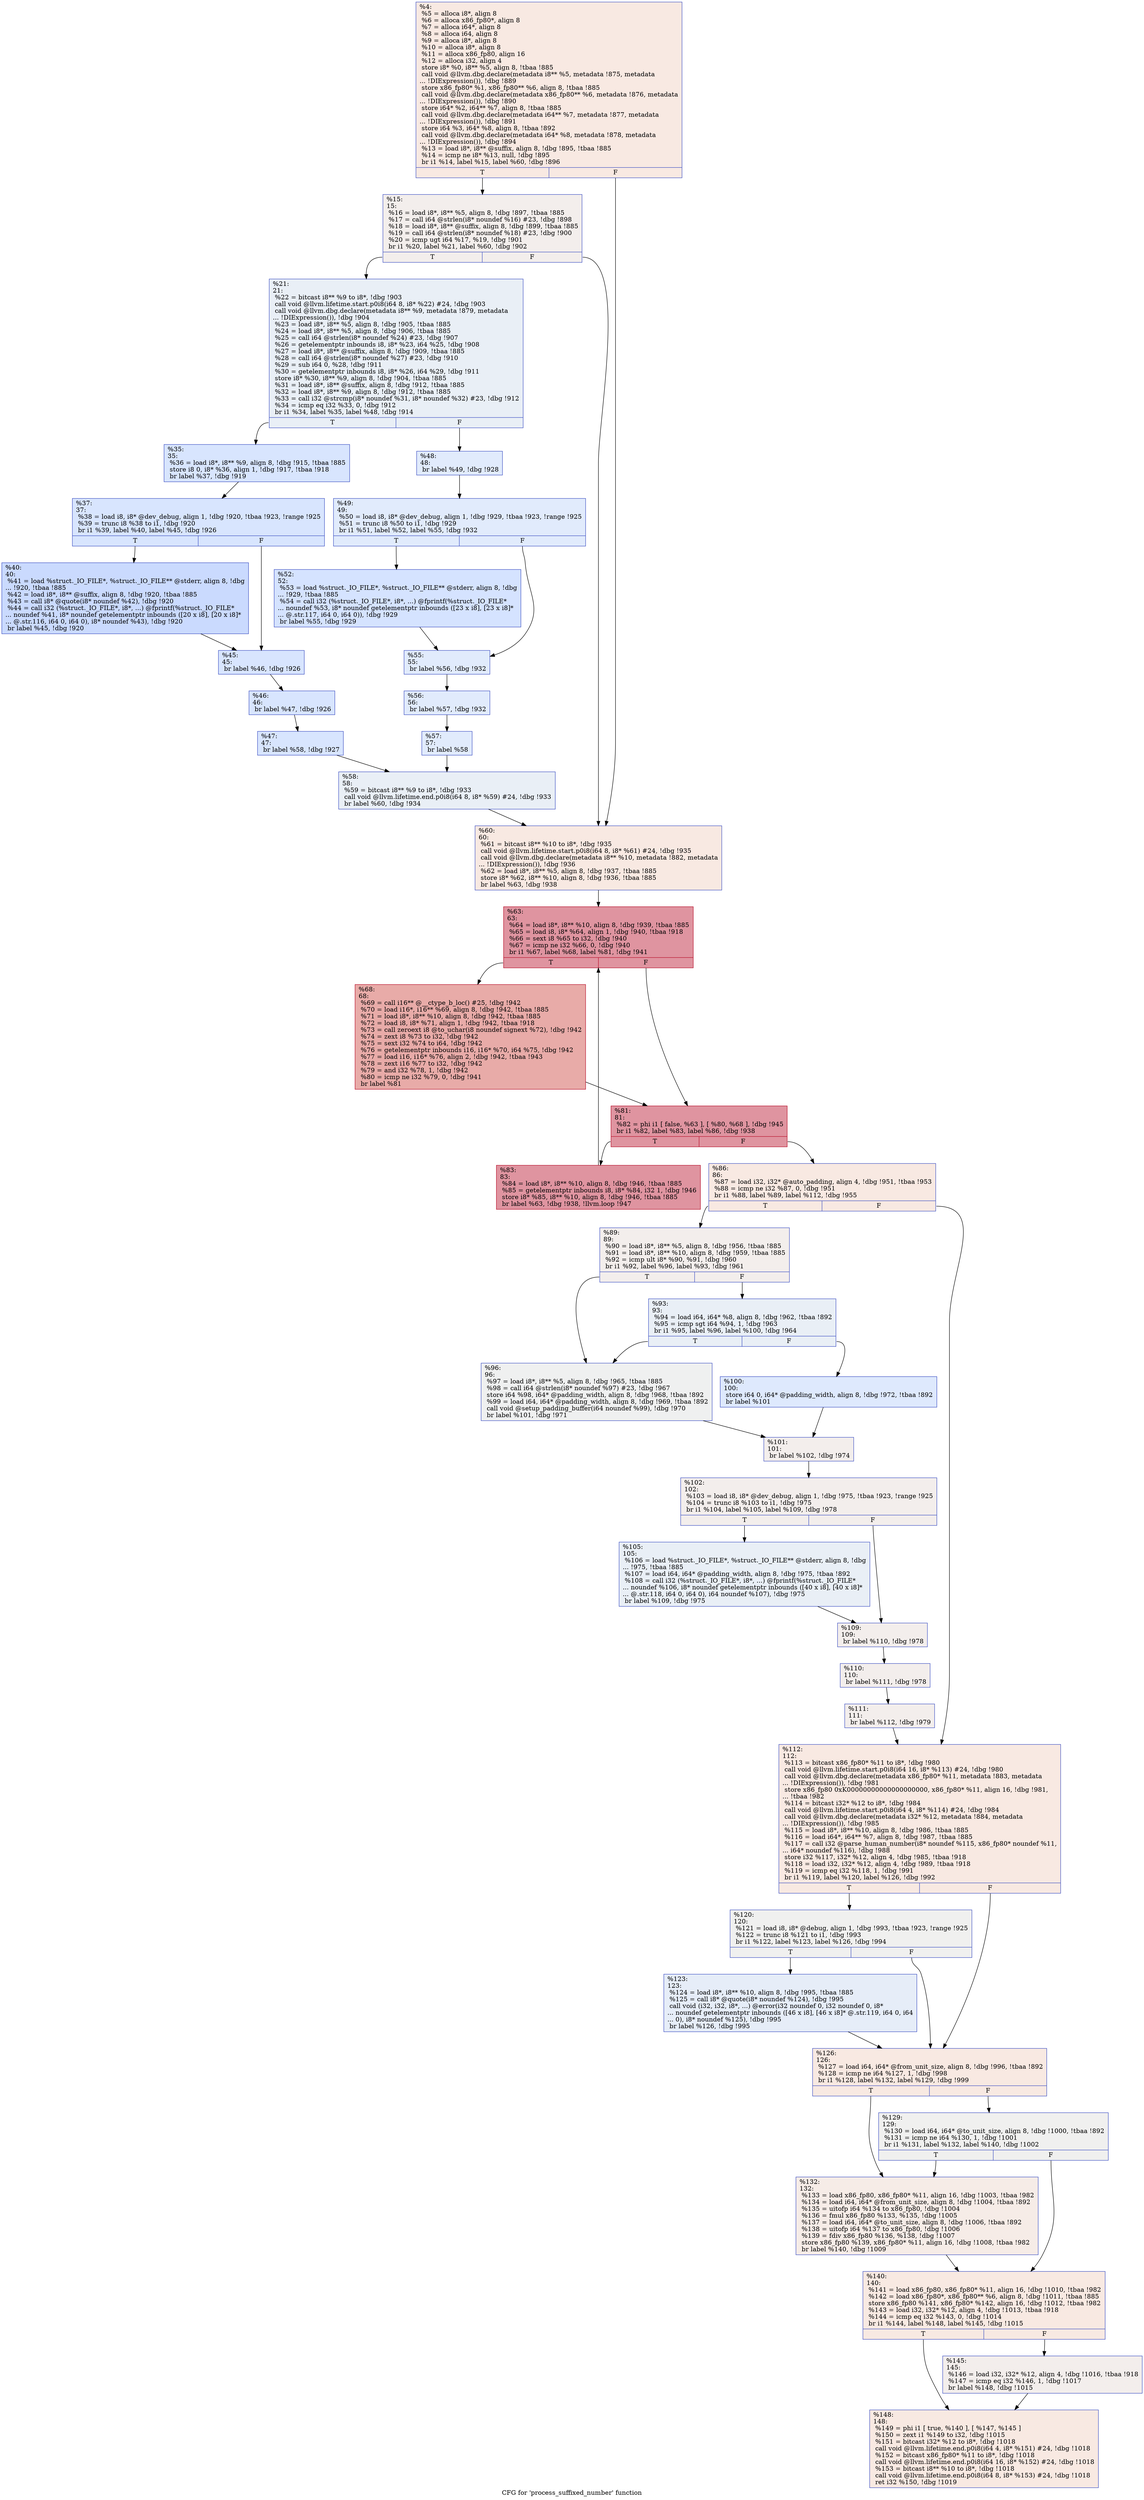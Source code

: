 digraph "CFG for 'process_suffixed_number' function" {
	label="CFG for 'process_suffixed_number' function";

	Node0xcaeb70 [shape=record,color="#3d50c3ff", style=filled, fillcolor="#efcebd70",label="{%4:\l  %5 = alloca i8*, align 8\l  %6 = alloca x86_fp80*, align 8\l  %7 = alloca i64*, align 8\l  %8 = alloca i64, align 8\l  %9 = alloca i8*, align 8\l  %10 = alloca i8*, align 8\l  %11 = alloca x86_fp80, align 16\l  %12 = alloca i32, align 4\l  store i8* %0, i8** %5, align 8, !tbaa !885\l  call void @llvm.dbg.declare(metadata i8** %5, metadata !875, metadata\l... !DIExpression()), !dbg !889\l  store x86_fp80* %1, x86_fp80** %6, align 8, !tbaa !885\l  call void @llvm.dbg.declare(metadata x86_fp80** %6, metadata !876, metadata\l... !DIExpression()), !dbg !890\l  store i64* %2, i64** %7, align 8, !tbaa !885\l  call void @llvm.dbg.declare(metadata i64** %7, metadata !877, metadata\l... !DIExpression()), !dbg !891\l  store i64 %3, i64* %8, align 8, !tbaa !892\l  call void @llvm.dbg.declare(metadata i64* %8, metadata !878, metadata\l... !DIExpression()), !dbg !894\l  %13 = load i8*, i8** @suffix, align 8, !dbg !895, !tbaa !885\l  %14 = icmp ne i8* %13, null, !dbg !895\l  br i1 %14, label %15, label %60, !dbg !896\l|{<s0>T|<s1>F}}"];
	Node0xcaeb70:s0 -> Node0xcb2560;
	Node0xcaeb70:s1 -> Node0xcb2a10;
	Node0xcb2560 [shape=record,color="#3d50c3ff", style=filled, fillcolor="#e3d9d370",label="{%15:\l15:                                               \l  %16 = load i8*, i8** %5, align 8, !dbg !897, !tbaa !885\l  %17 = call i64 @strlen(i8* noundef %16) #23, !dbg !898\l  %18 = load i8*, i8** @suffix, align 8, !dbg !899, !tbaa !885\l  %19 = call i64 @strlen(i8* noundef %18) #23, !dbg !900\l  %20 = icmp ugt i64 %17, %19, !dbg !901\l  br i1 %20, label %21, label %60, !dbg !902\l|{<s0>T|<s1>F}}"];
	Node0xcb2560:s0 -> Node0xcb25b0;
	Node0xcb2560:s1 -> Node0xcb2a10;
	Node0xcb25b0 [shape=record,color="#3d50c3ff", style=filled, fillcolor="#cedaeb70",label="{%21:\l21:                                               \l  %22 = bitcast i8** %9 to i8*, !dbg !903\l  call void @llvm.lifetime.start.p0i8(i64 8, i8* %22) #24, !dbg !903\l  call void @llvm.dbg.declare(metadata i8** %9, metadata !879, metadata\l... !DIExpression()), !dbg !904\l  %23 = load i8*, i8** %5, align 8, !dbg !905, !tbaa !885\l  %24 = load i8*, i8** %5, align 8, !dbg !906, !tbaa !885\l  %25 = call i64 @strlen(i8* noundef %24) #23, !dbg !907\l  %26 = getelementptr inbounds i8, i8* %23, i64 %25, !dbg !908\l  %27 = load i8*, i8** @suffix, align 8, !dbg !909, !tbaa !885\l  %28 = call i64 @strlen(i8* noundef %27) #23, !dbg !910\l  %29 = sub i64 0, %28, !dbg !911\l  %30 = getelementptr inbounds i8, i8* %26, i64 %29, !dbg !911\l  store i8* %30, i8** %9, align 8, !dbg !904, !tbaa !885\l  %31 = load i8*, i8** @suffix, align 8, !dbg !912, !tbaa !885\l  %32 = load i8*, i8** %9, align 8, !dbg !912, !tbaa !885\l  %33 = call i32 @strcmp(i8* noundef %31, i8* noundef %32) #23, !dbg !912\l  %34 = icmp eq i32 %33, 0, !dbg !912\l  br i1 %34, label %35, label %48, !dbg !914\l|{<s0>T|<s1>F}}"];
	Node0xcb25b0:s0 -> Node0xcb2600;
	Node0xcb25b0:s1 -> Node0xcb27e0;
	Node0xcb2600 [shape=record,color="#3d50c3ff", style=filled, fillcolor="#a7c5fe70",label="{%35:\l35:                                               \l  %36 = load i8*, i8** %9, align 8, !dbg !915, !tbaa !885\l  store i8 0, i8* %36, align 1, !dbg !917, !tbaa !918\l  br label %37, !dbg !919\l}"];
	Node0xcb2600 -> Node0xcb2650;
	Node0xcb2650 [shape=record,color="#3d50c3ff", style=filled, fillcolor="#a7c5fe70",label="{%37:\l37:                                               \l  %38 = load i8, i8* @dev_debug, align 1, !dbg !920, !tbaa !923, !range !925\l  %39 = trunc i8 %38 to i1, !dbg !920\l  br i1 %39, label %40, label %45, !dbg !926\l|{<s0>T|<s1>F}}"];
	Node0xcb2650:s0 -> Node0xcb26a0;
	Node0xcb2650:s1 -> Node0xcb26f0;
	Node0xcb26a0 [shape=record,color="#3d50c3ff", style=filled, fillcolor="#88abfd70",label="{%40:\l40:                                               \l  %41 = load %struct._IO_FILE*, %struct._IO_FILE** @stderr, align 8, !dbg\l... !920, !tbaa !885\l  %42 = load i8*, i8** @suffix, align 8, !dbg !920, !tbaa !885\l  %43 = call i8* @quote(i8* noundef %42), !dbg !920\l  %44 = call i32 (%struct._IO_FILE*, i8*, ...) @fprintf(%struct._IO_FILE*\l... noundef %41, i8* noundef getelementptr inbounds ([20 x i8], [20 x i8]*\l... @.str.116, i64 0, i64 0), i8* noundef %43), !dbg !920\l  br label %45, !dbg !920\l}"];
	Node0xcb26a0 -> Node0xcb26f0;
	Node0xcb26f0 [shape=record,color="#3d50c3ff", style=filled, fillcolor="#a7c5fe70",label="{%45:\l45:                                               \l  br label %46, !dbg !926\l}"];
	Node0xcb26f0 -> Node0xcb2740;
	Node0xcb2740 [shape=record,color="#3d50c3ff", style=filled, fillcolor="#a7c5fe70",label="{%46:\l46:                                               \l  br label %47, !dbg !926\l}"];
	Node0xcb2740 -> Node0xcb2790;
	Node0xcb2790 [shape=record,color="#3d50c3ff", style=filled, fillcolor="#a7c5fe70",label="{%47:\l47:                                               \l  br label %58, !dbg !927\l}"];
	Node0xcb2790 -> Node0xcb29c0;
	Node0xcb27e0 [shape=record,color="#3d50c3ff", style=filled, fillcolor="#bbd1f870",label="{%48:\l48:                                               \l  br label %49, !dbg !928\l}"];
	Node0xcb27e0 -> Node0xcb2830;
	Node0xcb2830 [shape=record,color="#3d50c3ff", style=filled, fillcolor="#bbd1f870",label="{%49:\l49:                                               \l  %50 = load i8, i8* @dev_debug, align 1, !dbg !929, !tbaa !923, !range !925\l  %51 = trunc i8 %50 to i1, !dbg !929\l  br i1 %51, label %52, label %55, !dbg !932\l|{<s0>T|<s1>F}}"];
	Node0xcb2830:s0 -> Node0xcb2880;
	Node0xcb2830:s1 -> Node0xcb28d0;
	Node0xcb2880 [shape=record,color="#3d50c3ff", style=filled, fillcolor="#a1c0ff70",label="{%52:\l52:                                               \l  %53 = load %struct._IO_FILE*, %struct._IO_FILE** @stderr, align 8, !dbg\l... !929, !tbaa !885\l  %54 = call i32 (%struct._IO_FILE*, i8*, ...) @fprintf(%struct._IO_FILE*\l... noundef %53, i8* noundef getelementptr inbounds ([23 x i8], [23 x i8]*\l... @.str.117, i64 0, i64 0)), !dbg !929\l  br label %55, !dbg !929\l}"];
	Node0xcb2880 -> Node0xcb28d0;
	Node0xcb28d0 [shape=record,color="#3d50c3ff", style=filled, fillcolor="#bbd1f870",label="{%55:\l55:                                               \l  br label %56, !dbg !932\l}"];
	Node0xcb28d0 -> Node0xcb2920;
	Node0xcb2920 [shape=record,color="#3d50c3ff", style=filled, fillcolor="#bbd1f870",label="{%56:\l56:                                               \l  br label %57, !dbg !932\l}"];
	Node0xcb2920 -> Node0xcb2970;
	Node0xcb2970 [shape=record,color="#3d50c3ff", style=filled, fillcolor="#bbd1f870",label="{%57:\l57:                                               \l  br label %58\l}"];
	Node0xcb2970 -> Node0xcb29c0;
	Node0xcb29c0 [shape=record,color="#3d50c3ff", style=filled, fillcolor="#cedaeb70",label="{%58:\l58:                                               \l  %59 = bitcast i8** %9 to i8*, !dbg !933\l  call void @llvm.lifetime.end.p0i8(i64 8, i8* %59) #24, !dbg !933\l  br label %60, !dbg !934\l}"];
	Node0xcb29c0 -> Node0xcb2a10;
	Node0xcb2a10 [shape=record,color="#3d50c3ff", style=filled, fillcolor="#efcebd70",label="{%60:\l60:                                               \l  %61 = bitcast i8** %10 to i8*, !dbg !935\l  call void @llvm.lifetime.start.p0i8(i64 8, i8* %61) #24, !dbg !935\l  call void @llvm.dbg.declare(metadata i8** %10, metadata !882, metadata\l... !DIExpression()), !dbg !936\l  %62 = load i8*, i8** %5, align 8, !dbg !937, !tbaa !885\l  store i8* %62, i8** %10, align 8, !dbg !936, !tbaa !885\l  br label %63, !dbg !938\l}"];
	Node0xcb2a10 -> Node0xcb2a60;
	Node0xcb2a60 [shape=record,color="#b70d28ff", style=filled, fillcolor="#b70d2870",label="{%63:\l63:                                               \l  %64 = load i8*, i8** %10, align 8, !dbg !939, !tbaa !885\l  %65 = load i8, i8* %64, align 1, !dbg !940, !tbaa !918\l  %66 = sext i8 %65 to i32, !dbg !940\l  %67 = icmp ne i32 %66, 0, !dbg !940\l  br i1 %67, label %68, label %81, !dbg !941\l|{<s0>T|<s1>F}}"];
	Node0xcb2a60:s0 -> Node0xcb2ab0;
	Node0xcb2a60:s1 -> Node0xcb2b00;
	Node0xcb2ab0 [shape=record,color="#b70d28ff", style=filled, fillcolor="#cc403a70",label="{%68:\l68:                                               \l  %69 = call i16** @__ctype_b_loc() #25, !dbg !942\l  %70 = load i16*, i16** %69, align 8, !dbg !942, !tbaa !885\l  %71 = load i8*, i8** %10, align 8, !dbg !942, !tbaa !885\l  %72 = load i8, i8* %71, align 1, !dbg !942, !tbaa !918\l  %73 = call zeroext i8 @to_uchar(i8 noundef signext %72), !dbg !942\l  %74 = zext i8 %73 to i32, !dbg !942\l  %75 = sext i32 %74 to i64, !dbg !942\l  %76 = getelementptr inbounds i16, i16* %70, i64 %75, !dbg !942\l  %77 = load i16, i16* %76, align 2, !dbg !942, !tbaa !943\l  %78 = zext i16 %77 to i32, !dbg !942\l  %79 = and i32 %78, 1, !dbg !942\l  %80 = icmp ne i32 %79, 0, !dbg !941\l  br label %81\l}"];
	Node0xcb2ab0 -> Node0xcb2b00;
	Node0xcb2b00 [shape=record,color="#b70d28ff", style=filled, fillcolor="#b70d2870",label="{%81:\l81:                                               \l  %82 = phi i1 [ false, %63 ], [ %80, %68 ], !dbg !945\l  br i1 %82, label %83, label %86, !dbg !938\l|{<s0>T|<s1>F}}"];
	Node0xcb2b00:s0 -> Node0xcb2b50;
	Node0xcb2b00:s1 -> Node0xcb2ba0;
	Node0xcb2b50 [shape=record,color="#b70d28ff", style=filled, fillcolor="#b70d2870",label="{%83:\l83:                                               \l  %84 = load i8*, i8** %10, align 8, !dbg !946, !tbaa !885\l  %85 = getelementptr inbounds i8, i8* %84, i32 1, !dbg !946\l  store i8* %85, i8** %10, align 8, !dbg !946, !tbaa !885\l  br label %63, !dbg !938, !llvm.loop !947\l}"];
	Node0xcb2b50 -> Node0xcb2a60;
	Node0xcb2ba0 [shape=record,color="#3d50c3ff", style=filled, fillcolor="#efcebd70",label="{%86:\l86:                                               \l  %87 = load i32, i32* @auto_padding, align 4, !dbg !951, !tbaa !953\l  %88 = icmp ne i32 %87, 0, !dbg !951\l  br i1 %88, label %89, label %112, !dbg !955\l|{<s0>T|<s1>F}}"];
	Node0xcb2ba0:s0 -> Node0xcb2bf0;
	Node0xcb2ba0:s1 -> Node0xcb2f10;
	Node0xcb2bf0 [shape=record,color="#3d50c3ff", style=filled, fillcolor="#e3d9d370",label="{%89:\l89:                                               \l  %90 = load i8*, i8** %5, align 8, !dbg !956, !tbaa !885\l  %91 = load i8*, i8** %10, align 8, !dbg !959, !tbaa !885\l  %92 = icmp ult i8* %90, %91, !dbg !960\l  br i1 %92, label %96, label %93, !dbg !961\l|{<s0>T|<s1>F}}"];
	Node0xcb2bf0:s0 -> Node0xcb2c90;
	Node0xcb2bf0:s1 -> Node0xcb2c40;
	Node0xcb2c40 [shape=record,color="#3d50c3ff", style=filled, fillcolor="#cedaeb70",label="{%93:\l93:                                               \l  %94 = load i64, i64* %8, align 8, !dbg !962, !tbaa !892\l  %95 = icmp sgt i64 %94, 1, !dbg !963\l  br i1 %95, label %96, label %100, !dbg !964\l|{<s0>T|<s1>F}}"];
	Node0xcb2c40:s0 -> Node0xcb2c90;
	Node0xcb2c40:s1 -> Node0xcb2ce0;
	Node0xcb2c90 [shape=record,color="#3d50c3ff", style=filled, fillcolor="#dbdcde70",label="{%96:\l96:                                               \l  %97 = load i8*, i8** %5, align 8, !dbg !965, !tbaa !885\l  %98 = call i64 @strlen(i8* noundef %97) #23, !dbg !967\l  store i64 %98, i64* @padding_width, align 8, !dbg !968, !tbaa !892\l  %99 = load i64, i64* @padding_width, align 8, !dbg !969, !tbaa !892\l  call void @setup_padding_buffer(i64 noundef %99), !dbg !970\l  br label %101, !dbg !971\l}"];
	Node0xcb2c90 -> Node0xcb2d30;
	Node0xcb2ce0 [shape=record,color="#3d50c3ff", style=filled, fillcolor="#b5cdfa70",label="{%100:\l100:                                              \l  store i64 0, i64* @padding_width, align 8, !dbg !972, !tbaa !892\l  br label %101\l}"];
	Node0xcb2ce0 -> Node0xcb2d30;
	Node0xcb2d30 [shape=record,color="#3d50c3ff", style=filled, fillcolor="#e3d9d370",label="{%101:\l101:                                              \l  br label %102, !dbg !974\l}"];
	Node0xcb2d30 -> Node0xcb2d80;
	Node0xcb2d80 [shape=record,color="#3d50c3ff", style=filled, fillcolor="#e3d9d370",label="{%102:\l102:                                              \l  %103 = load i8, i8* @dev_debug, align 1, !dbg !975, !tbaa !923, !range !925\l  %104 = trunc i8 %103 to i1, !dbg !975\l  br i1 %104, label %105, label %109, !dbg !978\l|{<s0>T|<s1>F}}"];
	Node0xcb2d80:s0 -> Node0xcb2dd0;
	Node0xcb2d80:s1 -> Node0xcb2e20;
	Node0xcb2dd0 [shape=record,color="#3d50c3ff", style=filled, fillcolor="#cedaeb70",label="{%105:\l105:                                              \l  %106 = load %struct._IO_FILE*, %struct._IO_FILE** @stderr, align 8, !dbg\l... !975, !tbaa !885\l  %107 = load i64, i64* @padding_width, align 8, !dbg !975, !tbaa !892\l  %108 = call i32 (%struct._IO_FILE*, i8*, ...) @fprintf(%struct._IO_FILE*\l... noundef %106, i8* noundef getelementptr inbounds ([40 x i8], [40 x i8]*\l... @.str.118, i64 0, i64 0), i64 noundef %107), !dbg !975\l  br label %109, !dbg !975\l}"];
	Node0xcb2dd0 -> Node0xcb2e20;
	Node0xcb2e20 [shape=record,color="#3d50c3ff", style=filled, fillcolor="#e3d9d370",label="{%109:\l109:                                              \l  br label %110, !dbg !978\l}"];
	Node0xcb2e20 -> Node0xcb2e70;
	Node0xcb2e70 [shape=record,color="#3d50c3ff", style=filled, fillcolor="#e3d9d370",label="{%110:\l110:                                              \l  br label %111, !dbg !978\l}"];
	Node0xcb2e70 -> Node0xcb2ec0;
	Node0xcb2ec0 [shape=record,color="#3d50c3ff", style=filled, fillcolor="#e3d9d370",label="{%111:\l111:                                              \l  br label %112, !dbg !979\l}"];
	Node0xcb2ec0 -> Node0xcb2f10;
	Node0xcb2f10 [shape=record,color="#3d50c3ff", style=filled, fillcolor="#efcebd70",label="{%112:\l112:                                              \l  %113 = bitcast x86_fp80* %11 to i8*, !dbg !980\l  call void @llvm.lifetime.start.p0i8(i64 16, i8* %113) #24, !dbg !980\l  call void @llvm.dbg.declare(metadata x86_fp80* %11, metadata !883, metadata\l... !DIExpression()), !dbg !981\l  store x86_fp80 0xK00000000000000000000, x86_fp80* %11, align 16, !dbg !981,\l... !tbaa !982\l  %114 = bitcast i32* %12 to i8*, !dbg !984\l  call void @llvm.lifetime.start.p0i8(i64 4, i8* %114) #24, !dbg !984\l  call void @llvm.dbg.declare(metadata i32* %12, metadata !884, metadata\l... !DIExpression()), !dbg !985\l  %115 = load i8*, i8** %10, align 8, !dbg !986, !tbaa !885\l  %116 = load i64*, i64** %7, align 8, !dbg !987, !tbaa !885\l  %117 = call i32 @parse_human_number(i8* noundef %115, x86_fp80* noundef %11,\l... i64* noundef %116), !dbg !988\l  store i32 %117, i32* %12, align 4, !dbg !985, !tbaa !918\l  %118 = load i32, i32* %12, align 4, !dbg !989, !tbaa !918\l  %119 = icmp eq i32 %118, 1, !dbg !991\l  br i1 %119, label %120, label %126, !dbg !992\l|{<s0>T|<s1>F}}"];
	Node0xcb2f10:s0 -> Node0xcb2f60;
	Node0xcb2f10:s1 -> Node0xcb3000;
	Node0xcb2f60 [shape=record,color="#3d50c3ff", style=filled, fillcolor="#dedcdb70",label="{%120:\l120:                                              \l  %121 = load i8, i8* @debug, align 1, !dbg !993, !tbaa !923, !range !925\l  %122 = trunc i8 %121 to i1, !dbg !993\l  br i1 %122, label %123, label %126, !dbg !994\l|{<s0>T|<s1>F}}"];
	Node0xcb2f60:s0 -> Node0xcb2fb0;
	Node0xcb2f60:s1 -> Node0xcb3000;
	Node0xcb2fb0 [shape=record,color="#3d50c3ff", style=filled, fillcolor="#c7d7f070",label="{%123:\l123:                                              \l  %124 = load i8*, i8** %10, align 8, !dbg !995, !tbaa !885\l  %125 = call i8* @quote(i8* noundef %124), !dbg !995\l  call void (i32, i32, i8*, ...) @error(i32 noundef 0, i32 noundef 0, i8*\l... noundef getelementptr inbounds ([46 x i8], [46 x i8]* @.str.119, i64 0, i64\l... 0), i8* noundef %125), !dbg !995\l  br label %126, !dbg !995\l}"];
	Node0xcb2fb0 -> Node0xcb3000;
	Node0xcb3000 [shape=record,color="#3d50c3ff", style=filled, fillcolor="#efcebd70",label="{%126:\l126:                                              \l  %127 = load i64, i64* @from_unit_size, align 8, !dbg !996, !tbaa !892\l  %128 = icmp ne i64 %127, 1, !dbg !998\l  br i1 %128, label %132, label %129, !dbg !999\l|{<s0>T|<s1>F}}"];
	Node0xcb3000:s0 -> Node0xcb30a0;
	Node0xcb3000:s1 -> Node0xcb3050;
	Node0xcb3050 [shape=record,color="#3d50c3ff", style=filled, fillcolor="#dedcdb70",label="{%129:\l129:                                              \l  %130 = load i64, i64* @to_unit_size, align 8, !dbg !1000, !tbaa !892\l  %131 = icmp ne i64 %130, 1, !dbg !1001\l  br i1 %131, label %132, label %140, !dbg !1002\l|{<s0>T|<s1>F}}"];
	Node0xcb3050:s0 -> Node0xcb30a0;
	Node0xcb3050:s1 -> Node0xcb30f0;
	Node0xcb30a0 [shape=record,color="#3d50c3ff", style=filled, fillcolor="#ead5c970",label="{%132:\l132:                                              \l  %133 = load x86_fp80, x86_fp80* %11, align 16, !dbg !1003, !tbaa !982\l  %134 = load i64, i64* @from_unit_size, align 8, !dbg !1004, !tbaa !892\l  %135 = uitofp i64 %134 to x86_fp80, !dbg !1004\l  %136 = fmul x86_fp80 %133, %135, !dbg !1005\l  %137 = load i64, i64* @to_unit_size, align 8, !dbg !1006, !tbaa !892\l  %138 = uitofp i64 %137 to x86_fp80, !dbg !1006\l  %139 = fdiv x86_fp80 %136, %138, !dbg !1007\l  store x86_fp80 %139, x86_fp80* %11, align 16, !dbg !1008, !tbaa !982\l  br label %140, !dbg !1009\l}"];
	Node0xcb30a0 -> Node0xcb30f0;
	Node0xcb30f0 [shape=record,color="#3d50c3ff", style=filled, fillcolor="#efcebd70",label="{%140:\l140:                                              \l  %141 = load x86_fp80, x86_fp80* %11, align 16, !dbg !1010, !tbaa !982\l  %142 = load x86_fp80*, x86_fp80** %6, align 8, !dbg !1011, !tbaa !885\l  store x86_fp80 %141, x86_fp80* %142, align 16, !dbg !1012, !tbaa !982\l  %143 = load i32, i32* %12, align 4, !dbg !1013, !tbaa !918\l  %144 = icmp eq i32 %143, 0, !dbg !1014\l  br i1 %144, label %148, label %145, !dbg !1015\l|{<s0>T|<s1>F}}"];
	Node0xcb30f0:s0 -> Node0xcb3190;
	Node0xcb30f0:s1 -> Node0xcb3140;
	Node0xcb3140 [shape=record,color="#3d50c3ff", style=filled, fillcolor="#e3d9d370",label="{%145:\l145:                                              \l  %146 = load i32, i32* %12, align 4, !dbg !1016, !tbaa !918\l  %147 = icmp eq i32 %146, 1, !dbg !1017\l  br label %148, !dbg !1015\l}"];
	Node0xcb3140 -> Node0xcb3190;
	Node0xcb3190 [shape=record,color="#3d50c3ff", style=filled, fillcolor="#efcebd70",label="{%148:\l148:                                              \l  %149 = phi i1 [ true, %140 ], [ %147, %145 ]\l  %150 = zext i1 %149 to i32, !dbg !1015\l  %151 = bitcast i32* %12 to i8*, !dbg !1018\l  call void @llvm.lifetime.end.p0i8(i64 4, i8* %151) #24, !dbg !1018\l  %152 = bitcast x86_fp80* %11 to i8*, !dbg !1018\l  call void @llvm.lifetime.end.p0i8(i64 16, i8* %152) #24, !dbg !1018\l  %153 = bitcast i8** %10 to i8*, !dbg !1018\l  call void @llvm.lifetime.end.p0i8(i64 8, i8* %153) #24, !dbg !1018\l  ret i32 %150, !dbg !1019\l}"];
}
